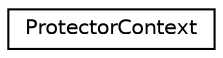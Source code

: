 digraph "Graphical Class Hierarchy"
{
  edge [fontname="Helvetica",fontsize="10",labelfontname="Helvetica",labelfontsize="10"];
  node [fontname="Helvetica",fontsize="10",shape=record];
  rankdir="LR";
  Node0 [label="ProtectorContext",height=0.2,width=0.4,color="black", fillcolor="white", style="filled",URL="$class_protector_context.html",tooltip="Protector context (Implementation). Implementation detail. "];
}
